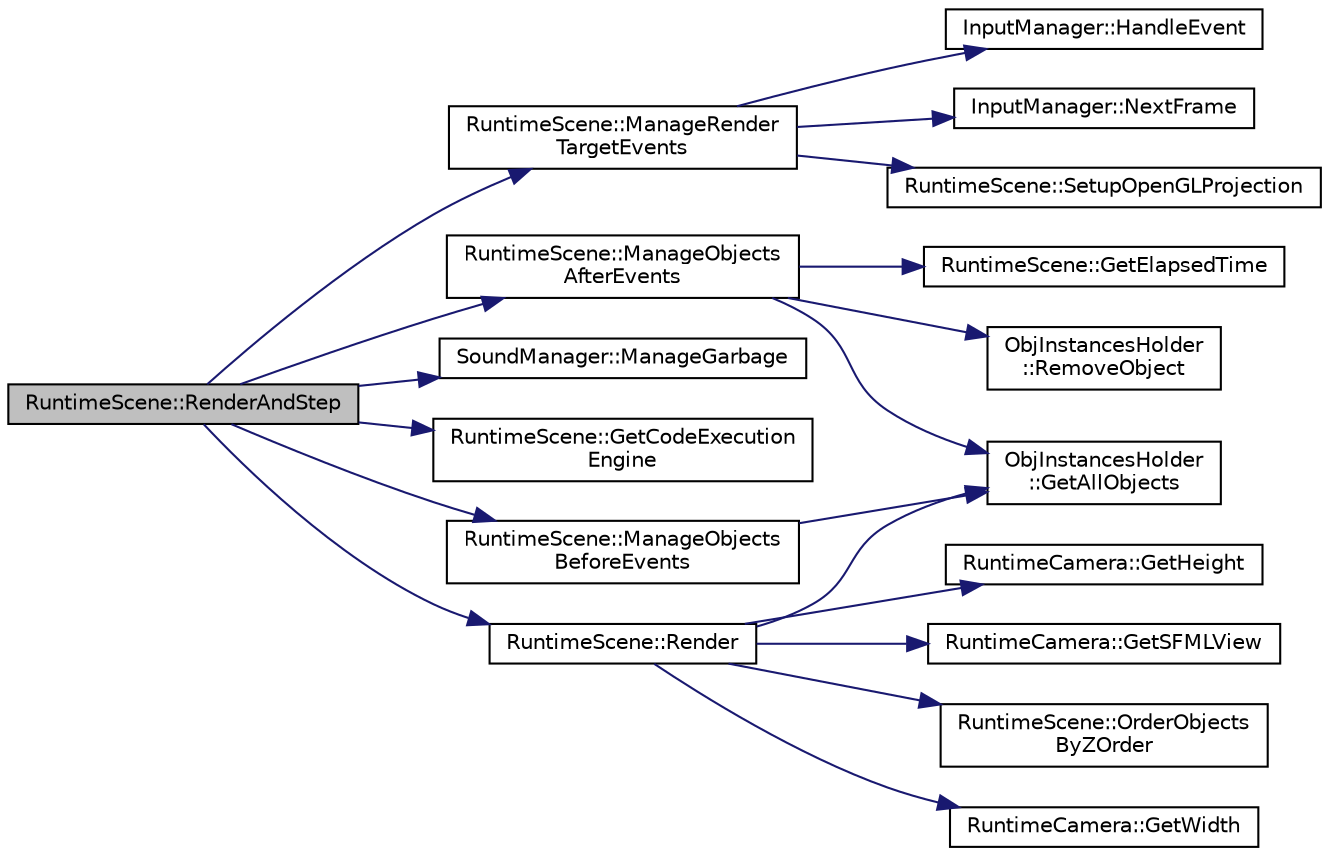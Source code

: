 digraph "RuntimeScene::RenderAndStep"
{
  edge [fontname="Helvetica",fontsize="10",labelfontname="Helvetica",labelfontsize="10"];
  node [fontname="Helvetica",fontsize="10",shape=record];
  rankdir="LR";
  Node1 [label="RuntimeScene::RenderAndStep",height=0.2,width=0.4,color="black", fillcolor="grey75", style="filled", fontcolor="black"];
  Node1 -> Node2 [color="midnightblue",fontsize="10",style="solid",fontname="Helvetica"];
  Node2 [label="RuntimeScene::ManageRender\lTargetEvents",height=0.2,width=0.4,color="black", fillcolor="white", style="filled",URL="$d7/d7f/class_runtime_scene.html#a2bfcda6922792be89dc66cb79e6f2afe",tooltip="Handle the events made on the scene&#39;s window. "];
  Node2 -> Node3 [color="midnightblue",fontsize="10",style="solid",fontname="Helvetica"];
  Node3 [label="InputManager::NextFrame",height=0.2,width=0.4,color="black", fillcolor="white", style="filled",URL="$df/dd1/class_input_manager.html#af3877f7a8bc52b937353d9d98892a809",tooltip="Call it when a new frame is rendered. "];
  Node2 -> Node4 [color="midnightblue",fontsize="10",style="solid",fontname="Helvetica"];
  Node4 [label="RuntimeScene::SetupOpenGLProjection",height=0.2,width=0.4,color="black", fillcolor="white", style="filled",URL="$d7/d7f/class_runtime_scene.html#a8d28a244555bbe468780c5013d0ccaa1",tooltip="Set the OpenGL projection according to the window size and OpenGL scene options. "];
  Node2 -> Node5 [color="midnightblue",fontsize="10",style="solid",fontname="Helvetica"];
  Node5 [label="InputManager::HandleEvent",height=0.2,width=0.4,color="black", fillcolor="white", style="filled",URL="$df/dd1/class_input_manager.html#addd6623569dc03500d25039800564703",tooltip="Handle a SFML event made on the window. "];
  Node1 -> Node6 [color="midnightblue",fontsize="10",style="solid",fontname="Helvetica"];
  Node6 [label="RuntimeScene::ManageObjects\lBeforeEvents",height=0.2,width=0.4,color="black", fillcolor="white", style="filled",URL="$d7/d7f/class_runtime_scene.html#ac5bc38170a0d7bf8162d0278d5bd3106",tooltip="To be called once during a step, to launch automatisms pre-events steps. "];
  Node6 -> Node7 [color="midnightblue",fontsize="10",style="solid",fontname="Helvetica"];
  Node7 [label="ObjInstancesHolder\l::GetAllObjects",height=0.2,width=0.4,color="black", fillcolor="white", style="filled",URL="$d3/de4/class_obj_instances_holder.html#a696fa5524e22453622c545f04b2fe804",tooltip="Get a list of all objects contained. "];
  Node1 -> Node8 [color="midnightblue",fontsize="10",style="solid",fontname="Helvetica"];
  Node8 [label="SoundManager::ManageGarbage",height=0.2,width=0.4,color="black", fillcolor="white", style="filled",URL="$d5/dd9/class_sound_manager.html#a9e1e814d3a132f76cdddaf6a29960e10"];
  Node1 -> Node9 [color="midnightblue",fontsize="10",style="solid",fontname="Helvetica"];
  Node9 [label="RuntimeScene::GetCodeExecution\lEngine",height=0.2,width=0.4,color="black", fillcolor="white", style="filled",URL="$d7/d7f/class_runtime_scene.html#ad8e02f4e8f0b1d9629a33804355edf42"];
  Node1 -> Node10 [color="midnightblue",fontsize="10",style="solid",fontname="Helvetica"];
  Node10 [label="RuntimeScene::ManageObjects\lAfterEvents",height=0.2,width=0.4,color="black", fillcolor="white", style="filled",URL="$d7/d7f/class_runtime_scene.html#a00106cf58b657b510502161e560977b3",tooltip="To be called once during a step, to remove objects marked as deleted in events, and to update objects..."];
  Node10 -> Node7 [color="midnightblue",fontsize="10",style="solid",fontname="Helvetica"];
  Node10 -> Node11 [color="midnightblue",fontsize="10",style="solid",fontname="Helvetica"];
  Node11 [label="ObjInstancesHolder\l::RemoveObject",height=0.2,width=0.4,color="black", fillcolor="white", style="filled",URL="$d3/de4/class_obj_instances_holder.html#a95fa033dae7c4f09fd1272dd7b5e1ee3",tooltip="Remove an object. "];
  Node10 -> Node12 [color="midnightblue",fontsize="10",style="solid",fontname="Helvetica"];
  Node12 [label="RuntimeScene::GetElapsedTime",height=0.2,width=0.4,color="black", fillcolor="white", style="filled",URL="$d7/d7f/class_runtime_scene.html#af0b051655082eda1a1fc4c07fa6b5497"];
  Node1 -> Node13 [color="midnightblue",fontsize="10",style="solid",fontname="Helvetica"];
  Node13 [label="RuntimeScene::Render",height=0.2,width=0.4,color="black", fillcolor="white", style="filled",URL="$d7/d7f/class_runtime_scene.html#a94762e139b325609f870c3239a3e75c6",tooltip="Render a frame in the window. "];
  Node13 -> Node7 [color="midnightblue",fontsize="10",style="solid",fontname="Helvetica"];
  Node13 -> Node14 [color="midnightblue",fontsize="10",style="solid",fontname="Helvetica"];
  Node14 [label="RuntimeScene::OrderObjects\lByZOrder",height=0.2,width=0.4,color="black", fillcolor="white", style="filled",URL="$d7/d7f/class_runtime_scene.html#afda4af0cb7d266a4b8f13d160267c62c",tooltip="Order an object list according to object&#39;s Z coordinate. "];
  Node13 -> Node15 [color="midnightblue",fontsize="10",style="solid",fontname="Helvetica"];
  Node15 [label="RuntimeCamera::GetWidth",height=0.2,width=0.4,color="black", fillcolor="white", style="filled",URL="$d4/d47/class_runtime_camera.html#a87ff33b848444c07dc3f3ab38fe2eec0"];
  Node13 -> Node16 [color="midnightblue",fontsize="10",style="solid",fontname="Helvetica"];
  Node16 [label="RuntimeCamera::GetHeight",height=0.2,width=0.4,color="black", fillcolor="white", style="filled",URL="$d4/d47/class_runtime_camera.html#a357165cc8447f7153a4deab60437d0a5"];
  Node13 -> Node17 [color="midnightblue",fontsize="10",style="solid",fontname="Helvetica"];
  Node17 [label="RuntimeCamera::GetSFMLView",height=0.2,width=0.4,color="black", fillcolor="white", style="filled",URL="$d4/d47/class_runtime_camera.html#afe64393c6deb05ecf0851dd4100aa9e8"];
}
